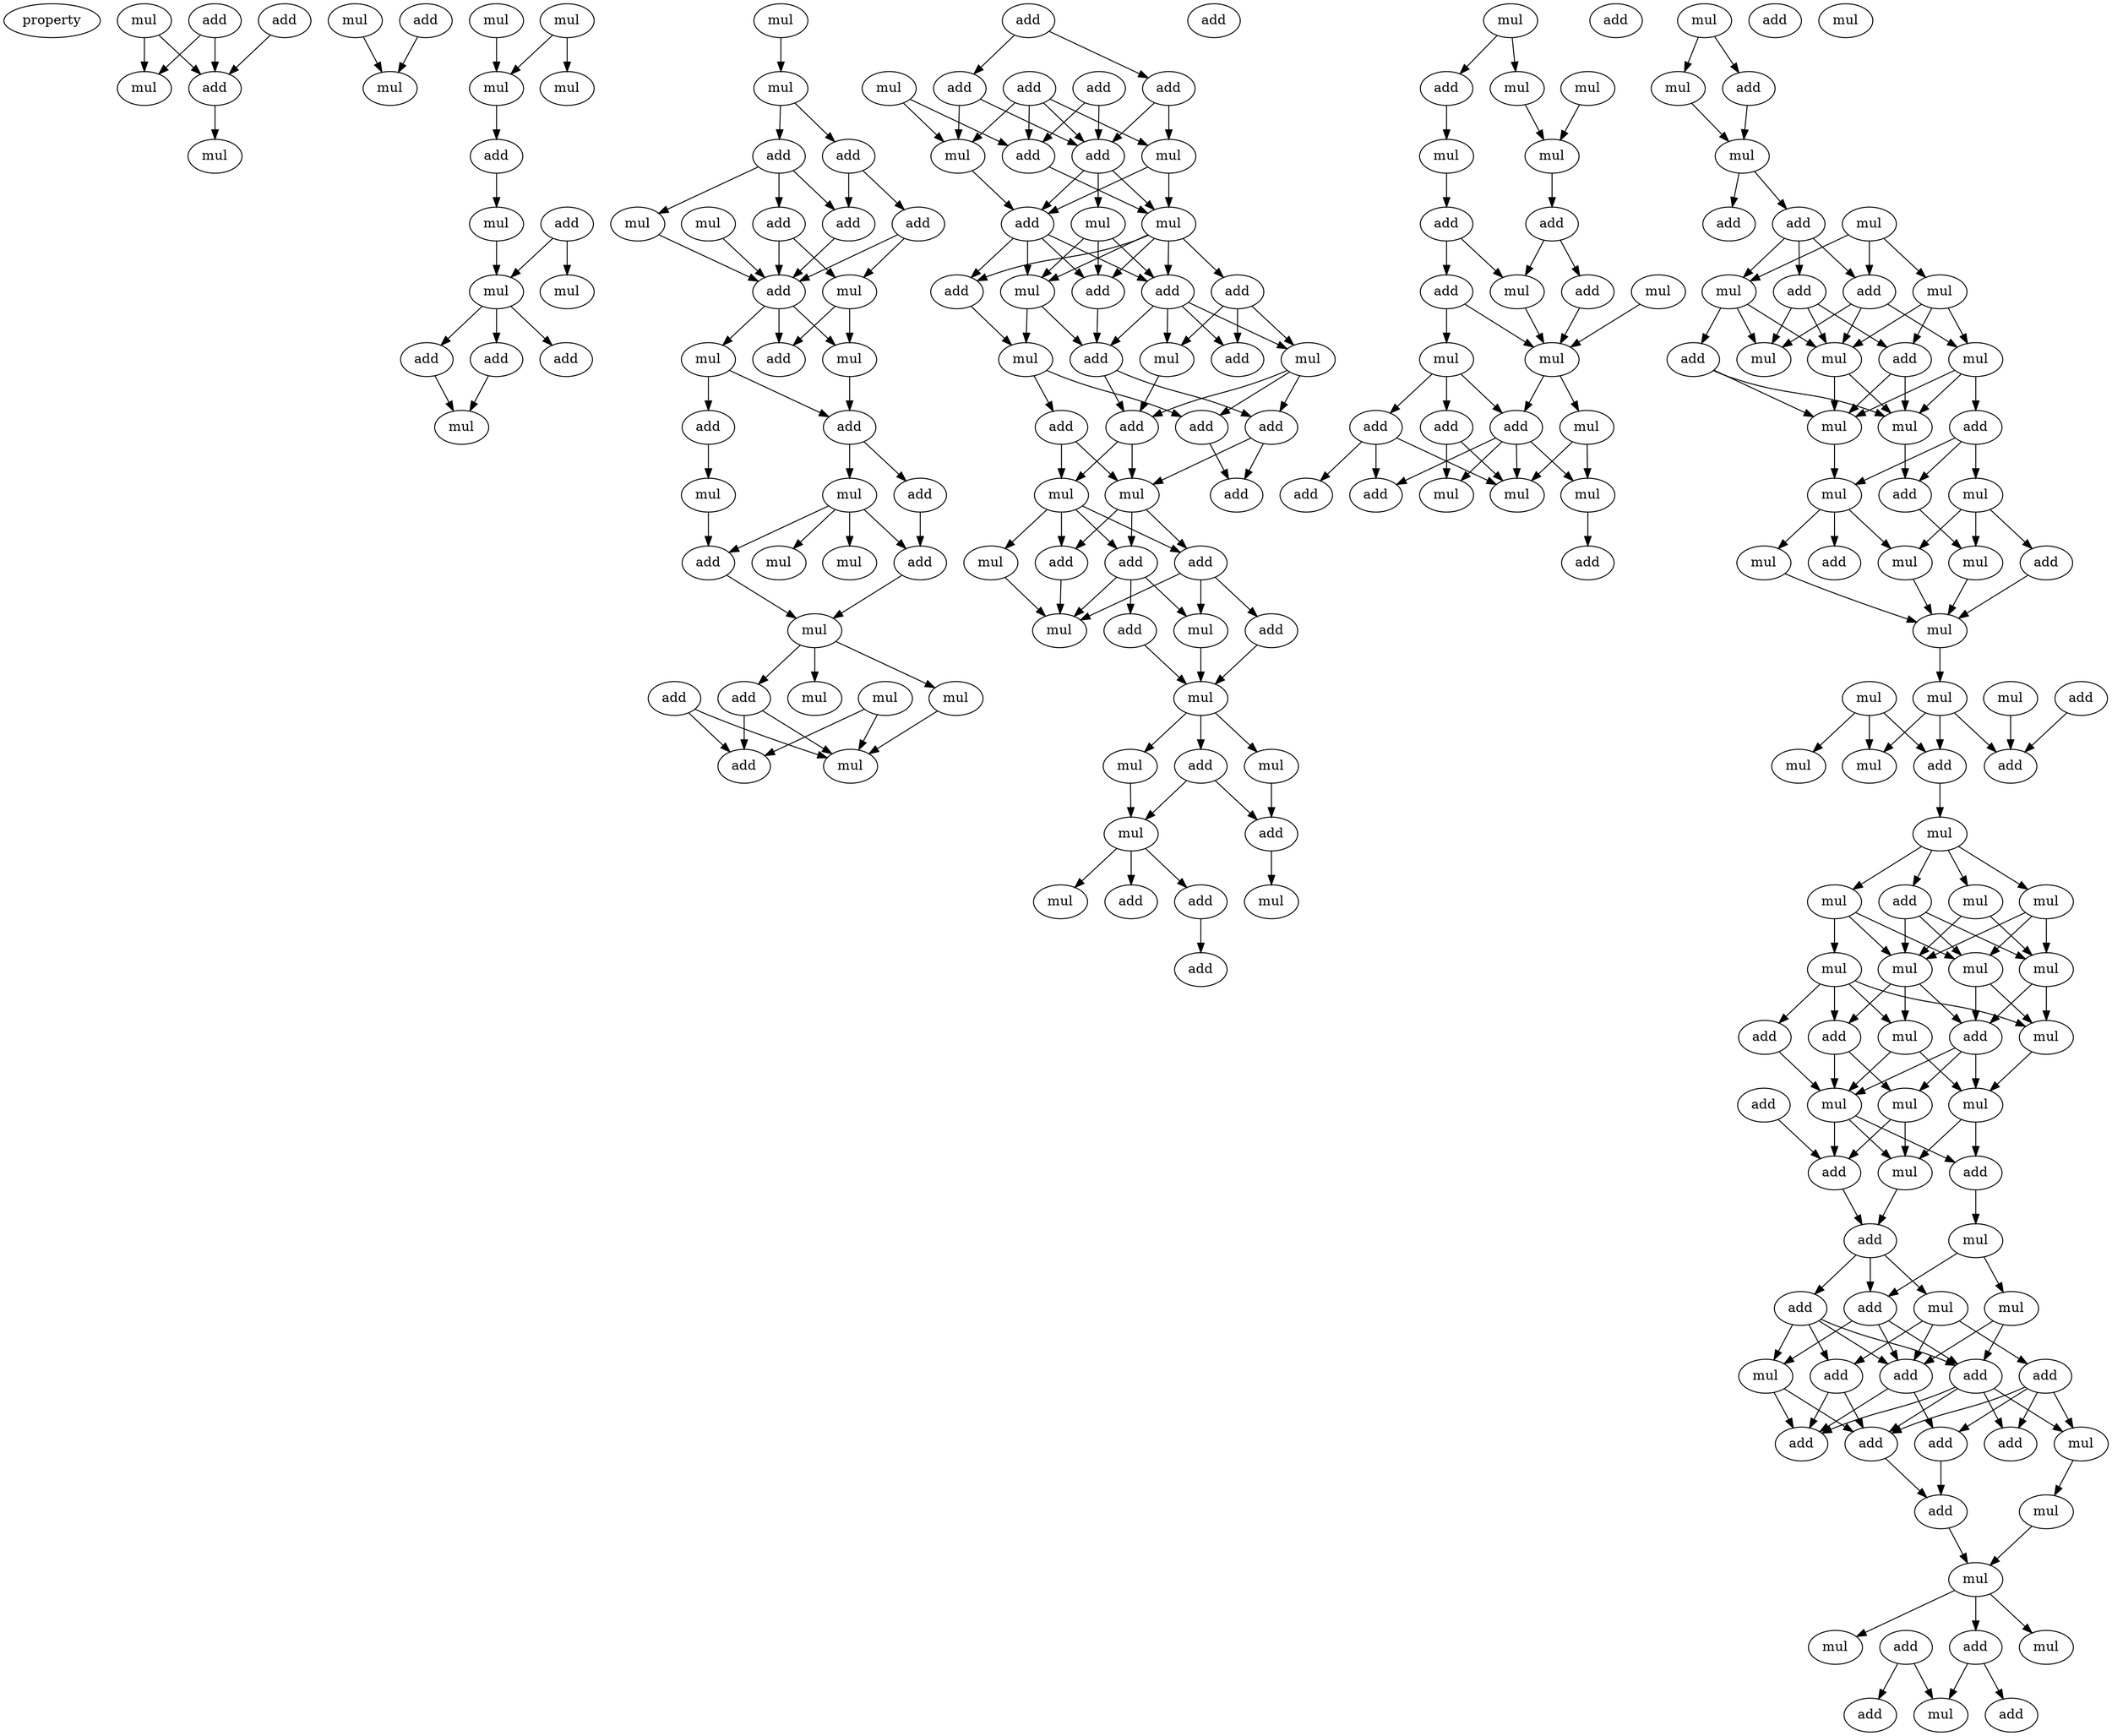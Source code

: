 digraph {
    node [fontcolor=black]
    property [mul=2,lf=1.7]
    0 [ label = add ];
    1 [ label = add ];
    2 [ label = mul ];
    3 [ label = mul ];
    4 [ label = add ];
    5 [ label = mul ];
    6 [ label = mul ];
    7 [ label = add ];
    8 [ label = mul ];
    9 [ label = mul ];
    10 [ label = mul ];
    11 [ label = mul ];
    12 [ label = mul ];
    13 [ label = add ];
    14 [ label = mul ];
    15 [ label = add ];
    16 [ label = mul ];
    17 [ label = mul ];
    18 [ label = add ];
    19 [ label = add ];
    20 [ label = add ];
    21 [ label = mul ];
    22 [ label = mul ];
    23 [ label = mul ];
    24 [ label = add ];
    25 [ label = add ];
    26 [ label = add ];
    27 [ label = add ];
    28 [ label = mul ];
    29 [ label = add ];
    30 [ label = mul ];
    31 [ label = mul ];
    32 [ label = add ];
    33 [ label = mul ];
    34 [ label = mul ];
    35 [ label = add ];
    36 [ label = add ];
    37 [ label = add ];
    38 [ label = add ];
    39 [ label = mul ];
    40 [ label = mul ];
    41 [ label = mul ];
    42 [ label = mul ];
    43 [ label = add ];
    44 [ label = add ];
    45 [ label = mul ];
    46 [ label = mul ];
    47 [ label = mul ];
    48 [ label = mul ];
    49 [ label = add ];
    50 [ label = add ];
    51 [ label = add ];
    52 [ label = mul ];
    53 [ label = add ];
    54 [ label = add ];
    55 [ label = add ];
    56 [ label = add ];
    57 [ label = add ];
    58 [ label = mul ];
    59 [ label = add ];
    60 [ label = mul ];
    61 [ label = add ];
    62 [ label = mul ];
    63 [ label = add ];
    64 [ label = mul ];
    65 [ label = mul ];
    66 [ label = add ];
    67 [ label = mul ];
    68 [ label = add ];
    69 [ label = add ];
    70 [ label = add ];
    71 [ label = add ];
    72 [ label = mul ];
    73 [ label = mul ];
    74 [ label = mul ];
    75 [ label = add ];
    76 [ label = add ];
    77 [ label = add ];
    78 [ label = add ];
    79 [ label = add ];
    80 [ label = mul ];
    81 [ label = add ];
    82 [ label = mul ];
    83 [ label = mul ];
    84 [ label = add ];
    85 [ label = add ];
    86 [ label = add ];
    87 [ label = mul ];
    88 [ label = mul ];
    89 [ label = add ];
    90 [ label = add ];
    91 [ label = mul ];
    92 [ label = mul ];
    93 [ label = add ];
    94 [ label = mul ];
    95 [ label = add ];
    96 [ label = mul ];
    97 [ label = add ];
    98 [ label = add ];
    99 [ label = add ];
    100 [ label = mul ];
    101 [ label = mul ];
    102 [ label = add ];
    103 [ label = mul ];
    104 [ label = mul ];
    105 [ label = add ];
    106 [ label = mul ];
    107 [ label = mul ];
    108 [ label = mul ];
    109 [ label = add ];
    110 [ label = add ];
    111 [ label = add ];
    112 [ label = mul ];
    113 [ label = add ];
    114 [ label = mul ];
    115 [ label = add ];
    116 [ label = mul ];
    117 [ label = mul ];
    118 [ label = add ];
    119 [ label = add ];
    120 [ label = add ];
    121 [ label = mul ];
    122 [ label = add ];
    123 [ label = mul ];
    124 [ label = mul ];
    125 [ label = mul ];
    126 [ label = add ];
    127 [ label = add ];
    128 [ label = mul ];
    129 [ label = mul ];
    130 [ label = add ];
    131 [ label = add ];
    132 [ label = mul ];
    133 [ label = add ];
    134 [ label = mul ];
    135 [ label = add ];
    136 [ label = mul ];
    137 [ label = add ];
    138 [ label = add ];
    139 [ label = mul ];
    140 [ label = mul ];
    141 [ label = add ];
    142 [ label = add ];
    143 [ label = mul ];
    144 [ label = mul ];
    145 [ label = mul ];
    146 [ label = add ];
    147 [ label = mul ];
    148 [ label = mul ];
    149 [ label = mul ];
    150 [ label = add ];
    151 [ label = mul ];
    152 [ label = mul ];
    153 [ label = mul ];
    154 [ label = add ];
    155 [ label = add ];
    156 [ label = mul ];
    157 [ label = mul ];
    158 [ label = mul ];
    159 [ label = mul ];
    160 [ label = mul ];
    161 [ label = add ];
    162 [ label = add ];
    163 [ label = mul ];
    164 [ label = add ];
    165 [ label = mul ];
    166 [ label = mul ];
    167 [ label = mul ];
    168 [ label = mul ];
    169 [ label = add ];
    170 [ label = mul ];
    171 [ label = mul ];
    172 [ label = mul ];
    173 [ label = mul ];
    174 [ label = mul ];
    175 [ label = add ];
    176 [ label = add ];
    177 [ label = add ];
    178 [ label = mul ];
    179 [ label = mul ];
    180 [ label = mul ];
    181 [ label = mul ];
    182 [ label = add ];
    183 [ label = mul ];
    184 [ label = mul ];
    185 [ label = add ];
    186 [ label = add ];
    187 [ label = mul ];
    188 [ label = add ];
    189 [ label = add ];
    190 [ label = add ];
    191 [ label = mul ];
    192 [ label = mul ];
    193 [ label = add ];
    194 [ label = add ];
    195 [ label = add ];
    196 [ label = add ];
    197 [ label = mul ];
    198 [ label = add ];
    199 [ label = add ];
    200 [ label = mul ];
    201 [ label = add ];
    202 [ label = add ];
    203 [ label = mul ];
    204 [ label = add ];
    205 [ label = mul ];
    206 [ label = add ];
    207 [ label = mul ];
    208 [ label = add ];
    209 [ label = mul ];
    210 [ label = add ];
    211 [ label = mul ];
    212 [ label = add ];
    0 -> 3 [ name = 0 ];
    0 -> 4 [ name = 1 ];
    1 -> 4 [ name = 2 ];
    2 -> 3 [ name = 3 ];
    2 -> 4 [ name = 4 ];
    4 -> 5 [ name = 5 ];
    6 -> 10 [ name = 6 ];
    7 -> 10 [ name = 7 ];
    8 -> 12 [ name = 8 ];
    9 -> 11 [ name = 9 ];
    9 -> 12 [ name = 10 ];
    12 -> 13 [ name = 11 ];
    13 -> 14 [ name = 12 ];
    14 -> 17 [ name = 13 ];
    15 -> 16 [ name = 14 ];
    15 -> 17 [ name = 15 ];
    17 -> 18 [ name = 16 ];
    17 -> 19 [ name = 17 ];
    17 -> 20 [ name = 18 ];
    18 -> 21 [ name = 19 ];
    19 -> 21 [ name = 20 ];
    22 -> 23 [ name = 21 ];
    23 -> 24 [ name = 22 ];
    23 -> 25 [ name = 23 ];
    24 -> 26 [ name = 24 ];
    24 -> 27 [ name = 25 ];
    24 -> 30 [ name = 26 ];
    25 -> 26 [ name = 27 ];
    25 -> 29 [ name = 28 ];
    26 -> 32 [ name = 29 ];
    27 -> 31 [ name = 30 ];
    27 -> 32 [ name = 31 ];
    28 -> 32 [ name = 32 ];
    29 -> 31 [ name = 33 ];
    29 -> 32 [ name = 34 ];
    30 -> 32 [ name = 35 ];
    31 -> 34 [ name = 36 ];
    31 -> 35 [ name = 37 ];
    32 -> 33 [ name = 38 ];
    32 -> 34 [ name = 39 ];
    32 -> 35 [ name = 40 ];
    33 -> 36 [ name = 41 ];
    33 -> 37 [ name = 42 ];
    34 -> 37 [ name = 43 ];
    36 -> 39 [ name = 44 ];
    37 -> 38 [ name = 45 ];
    37 -> 40 [ name = 46 ];
    38 -> 44 [ name = 47 ];
    39 -> 43 [ name = 48 ];
    40 -> 41 [ name = 49 ];
    40 -> 42 [ name = 50 ];
    40 -> 43 [ name = 51 ];
    40 -> 44 [ name = 52 ];
    43 -> 45 [ name = 53 ];
    44 -> 45 [ name = 54 ];
    45 -> 46 [ name = 55 ];
    45 -> 48 [ name = 56 ];
    45 -> 50 [ name = 57 ];
    46 -> 52 [ name = 58 ];
    47 -> 51 [ name = 59 ];
    47 -> 52 [ name = 60 ];
    49 -> 51 [ name = 61 ];
    49 -> 52 [ name = 62 ];
    50 -> 51 [ name = 63 ];
    50 -> 52 [ name = 64 ];
    53 -> 55 [ name = 65 ];
    53 -> 57 [ name = 66 ];
    54 -> 59 [ name = 67 ];
    54 -> 61 [ name = 68 ];
    55 -> 61 [ name = 69 ];
    55 -> 62 [ name = 70 ];
    56 -> 59 [ name = 71 ];
    56 -> 60 [ name = 72 ];
    56 -> 61 [ name = 73 ];
    56 -> 62 [ name = 74 ];
    57 -> 60 [ name = 75 ];
    57 -> 61 [ name = 76 ];
    58 -> 59 [ name = 77 ];
    58 -> 62 [ name = 78 ];
    59 -> 65 [ name = 79 ];
    60 -> 63 [ name = 80 ];
    60 -> 65 [ name = 81 ];
    61 -> 63 [ name = 82 ];
    61 -> 64 [ name = 83 ];
    61 -> 65 [ name = 84 ];
    62 -> 63 [ name = 85 ];
    63 -> 66 [ name = 86 ];
    63 -> 67 [ name = 87 ];
    63 -> 68 [ name = 88 ];
    63 -> 70 [ name = 89 ];
    64 -> 66 [ name = 90 ];
    64 -> 67 [ name = 91 ];
    64 -> 68 [ name = 92 ];
    65 -> 66 [ name = 93 ];
    65 -> 67 [ name = 94 ];
    65 -> 68 [ name = 95 ];
    65 -> 69 [ name = 96 ];
    65 -> 70 [ name = 97 ];
    66 -> 71 [ name = 98 ];
    66 -> 72 [ name = 99 ];
    66 -> 73 [ name = 100 ];
    66 -> 75 [ name = 101 ];
    67 -> 74 [ name = 102 ];
    67 -> 75 [ name = 103 ];
    68 -> 75 [ name = 104 ];
    69 -> 71 [ name = 105 ];
    69 -> 72 [ name = 106 ];
    69 -> 73 [ name = 107 ];
    70 -> 74 [ name = 108 ];
    72 -> 76 [ name = 109 ];
    72 -> 77 [ name = 110 ];
    72 -> 79 [ name = 111 ];
    73 -> 77 [ name = 112 ];
    74 -> 76 [ name = 113 ];
    74 -> 78 [ name = 114 ];
    75 -> 77 [ name = 115 ];
    75 -> 79 [ name = 116 ];
    76 -> 81 [ name = 117 ];
    77 -> 80 [ name = 118 ];
    77 -> 82 [ name = 119 ];
    78 -> 80 [ name = 120 ];
    78 -> 82 [ name = 121 ];
    79 -> 80 [ name = 122 ];
    79 -> 81 [ name = 123 ];
    80 -> 84 [ name = 124 ];
    80 -> 85 [ name = 125 ];
    80 -> 86 [ name = 126 ];
    82 -> 83 [ name = 127 ];
    82 -> 84 [ name = 128 ];
    82 -> 85 [ name = 129 ];
    82 -> 86 [ name = 130 ];
    83 -> 87 [ name = 131 ];
    84 -> 87 [ name = 132 ];
    84 -> 88 [ name = 133 ];
    84 -> 89 [ name = 134 ];
    85 -> 87 [ name = 135 ];
    85 -> 88 [ name = 136 ];
    85 -> 90 [ name = 137 ];
    86 -> 87 [ name = 138 ];
    88 -> 91 [ name = 139 ];
    89 -> 91 [ name = 140 ];
    90 -> 91 [ name = 141 ];
    91 -> 92 [ name = 142 ];
    91 -> 93 [ name = 143 ];
    91 -> 94 [ name = 144 ];
    92 -> 96 [ name = 145 ];
    93 -> 95 [ name = 146 ];
    93 -> 96 [ name = 147 ];
    94 -> 95 [ name = 148 ];
    95 -> 101 [ name = 149 ];
    96 -> 97 [ name = 150 ];
    96 -> 98 [ name = 151 ];
    96 -> 100 [ name = 152 ];
    98 -> 102 [ name = 153 ];
    103 -> 105 [ name = 154 ];
    103 -> 106 [ name = 155 ];
    104 -> 108 [ name = 156 ];
    105 -> 107 [ name = 157 ];
    106 -> 108 [ name = 158 ];
    107 -> 110 [ name = 159 ];
    108 -> 109 [ name = 160 ];
    109 -> 111 [ name = 161 ];
    109 -> 114 [ name = 162 ];
    110 -> 113 [ name = 163 ];
    110 -> 114 [ name = 164 ];
    111 -> 116 [ name = 165 ];
    112 -> 116 [ name = 166 ];
    113 -> 116 [ name = 167 ];
    113 -> 117 [ name = 168 ];
    114 -> 116 [ name = 169 ];
    116 -> 120 [ name = 170 ];
    116 -> 121 [ name = 171 ];
    117 -> 118 [ name = 172 ];
    117 -> 119 [ name = 173 ];
    117 -> 120 [ name = 174 ];
    118 -> 123 [ name = 175 ];
    118 -> 125 [ name = 176 ];
    119 -> 122 [ name = 177 ];
    119 -> 125 [ name = 178 ];
    119 -> 126 [ name = 179 ];
    120 -> 123 [ name = 180 ];
    120 -> 124 [ name = 181 ];
    120 -> 125 [ name = 182 ];
    120 -> 126 [ name = 183 ];
    121 -> 124 [ name = 184 ];
    121 -> 125 [ name = 185 ];
    124 -> 127 [ name = 186 ];
    128 -> 129 [ name = 187 ];
    128 -> 131 [ name = 188 ];
    129 -> 132 [ name = 189 ];
    131 -> 132 [ name = 190 ];
    132 -> 133 [ name = 191 ];
    132 -> 135 [ name = 192 ];
    134 -> 136 [ name = 193 ];
    134 -> 137 [ name = 194 ];
    134 -> 139 [ name = 195 ];
    135 -> 137 [ name = 196 ];
    135 -> 138 [ name = 197 ];
    135 -> 139 [ name = 198 ];
    136 -> 140 [ name = 199 ];
    136 -> 141 [ name = 200 ];
    136 -> 144 [ name = 201 ];
    137 -> 140 [ name = 202 ];
    137 -> 143 [ name = 203 ];
    137 -> 144 [ name = 204 ];
    138 -> 141 [ name = 205 ];
    138 -> 143 [ name = 206 ];
    138 -> 144 [ name = 207 ];
    139 -> 142 [ name = 208 ];
    139 -> 143 [ name = 209 ];
    139 -> 144 [ name = 210 ];
    140 -> 145 [ name = 211 ];
    140 -> 146 [ name = 212 ];
    140 -> 147 [ name = 213 ];
    141 -> 145 [ name = 214 ];
    141 -> 147 [ name = 215 ];
    142 -> 145 [ name = 216 ];
    142 -> 147 [ name = 217 ];
    144 -> 145 [ name = 218 ];
    144 -> 147 [ name = 219 ];
    145 -> 148 [ name = 220 ];
    146 -> 148 [ name = 221 ];
    146 -> 149 [ name = 222 ];
    146 -> 150 [ name = 223 ];
    147 -> 150 [ name = 224 ];
    148 -> 151 [ name = 225 ];
    148 -> 153 [ name = 226 ];
    148 -> 155 [ name = 227 ];
    149 -> 151 [ name = 228 ];
    149 -> 152 [ name = 229 ];
    149 -> 154 [ name = 230 ];
    150 -> 152 [ name = 231 ];
    151 -> 156 [ name = 232 ];
    152 -> 156 [ name = 233 ];
    153 -> 156 [ name = 234 ];
    154 -> 156 [ name = 235 ];
    156 -> 159 [ name = 236 ];
    157 -> 164 [ name = 237 ];
    158 -> 162 [ name = 238 ];
    158 -> 163 [ name = 239 ];
    158 -> 165 [ name = 240 ];
    159 -> 162 [ name = 241 ];
    159 -> 163 [ name = 242 ];
    159 -> 164 [ name = 243 ];
    161 -> 164 [ name = 244 ];
    162 -> 166 [ name = 245 ];
    166 -> 167 [ name = 246 ];
    166 -> 168 [ name = 247 ];
    166 -> 169 [ name = 248 ];
    166 -> 170 [ name = 249 ];
    167 -> 171 [ name = 250 ];
    167 -> 173 [ name = 251 ];
    168 -> 171 [ name = 252 ];
    168 -> 172 [ name = 253 ];
    168 -> 173 [ name = 254 ];
    169 -> 171 [ name = 255 ];
    169 -> 172 [ name = 256 ];
    169 -> 173 [ name = 257 ];
    170 -> 171 [ name = 258 ];
    170 -> 172 [ name = 259 ];
    170 -> 174 [ name = 260 ];
    171 -> 175 [ name = 261 ];
    171 -> 176 [ name = 262 ];
    171 -> 178 [ name = 263 ];
    172 -> 176 [ name = 264 ];
    172 -> 179 [ name = 265 ];
    173 -> 176 [ name = 266 ];
    173 -> 179 [ name = 267 ];
    174 -> 175 [ name = 268 ];
    174 -> 177 [ name = 269 ];
    174 -> 178 [ name = 270 ];
    174 -> 179 [ name = 271 ];
    175 -> 180 [ name = 272 ];
    175 -> 183 [ name = 273 ];
    176 -> 180 [ name = 274 ];
    176 -> 181 [ name = 275 ];
    176 -> 183 [ name = 276 ];
    177 -> 180 [ name = 277 ];
    178 -> 180 [ name = 278 ];
    178 -> 181 [ name = 279 ];
    179 -> 181 [ name = 280 ];
    180 -> 184 [ name = 281 ];
    180 -> 185 [ name = 282 ];
    180 -> 186 [ name = 283 ];
    181 -> 184 [ name = 284 ];
    181 -> 186 [ name = 285 ];
    182 -> 185 [ name = 286 ];
    183 -> 184 [ name = 287 ];
    183 -> 185 [ name = 288 ];
    184 -> 188 [ name = 289 ];
    185 -> 188 [ name = 290 ];
    186 -> 187 [ name = 291 ];
    187 -> 190 [ name = 292 ];
    187 -> 192 [ name = 293 ];
    188 -> 189 [ name = 294 ];
    188 -> 190 [ name = 295 ];
    188 -> 191 [ name = 296 ];
    189 -> 194 [ name = 297 ];
    189 -> 195 [ name = 298 ];
    189 -> 196 [ name = 299 ];
    189 -> 197 [ name = 300 ];
    190 -> 194 [ name = 301 ];
    190 -> 196 [ name = 302 ];
    190 -> 197 [ name = 303 ];
    191 -> 193 [ name = 304 ];
    191 -> 194 [ name = 305 ];
    191 -> 195 [ name = 306 ];
    192 -> 194 [ name = 307 ];
    192 -> 196 [ name = 308 ];
    193 -> 199 [ name = 309 ];
    193 -> 200 [ name = 310 ];
    193 -> 201 [ name = 311 ];
    193 -> 202 [ name = 312 ];
    194 -> 198 [ name = 313 ];
    194 -> 202 [ name = 314 ];
    195 -> 198 [ name = 315 ];
    195 -> 201 [ name = 316 ];
    196 -> 198 [ name = 317 ];
    196 -> 199 [ name = 318 ];
    196 -> 200 [ name = 319 ];
    196 -> 201 [ name = 320 ];
    197 -> 198 [ name = 321 ];
    197 -> 201 [ name = 322 ];
    200 -> 203 [ name = 323 ];
    201 -> 204 [ name = 324 ];
    202 -> 204 [ name = 325 ];
    203 -> 205 [ name = 326 ];
    204 -> 205 [ name = 327 ];
    205 -> 206 [ name = 328 ];
    205 -> 207 [ name = 329 ];
    205 -> 209 [ name = 330 ];
    206 -> 210 [ name = 331 ];
    206 -> 211 [ name = 332 ];
    208 -> 211 [ name = 333 ];
    208 -> 212 [ name = 334 ];
}
